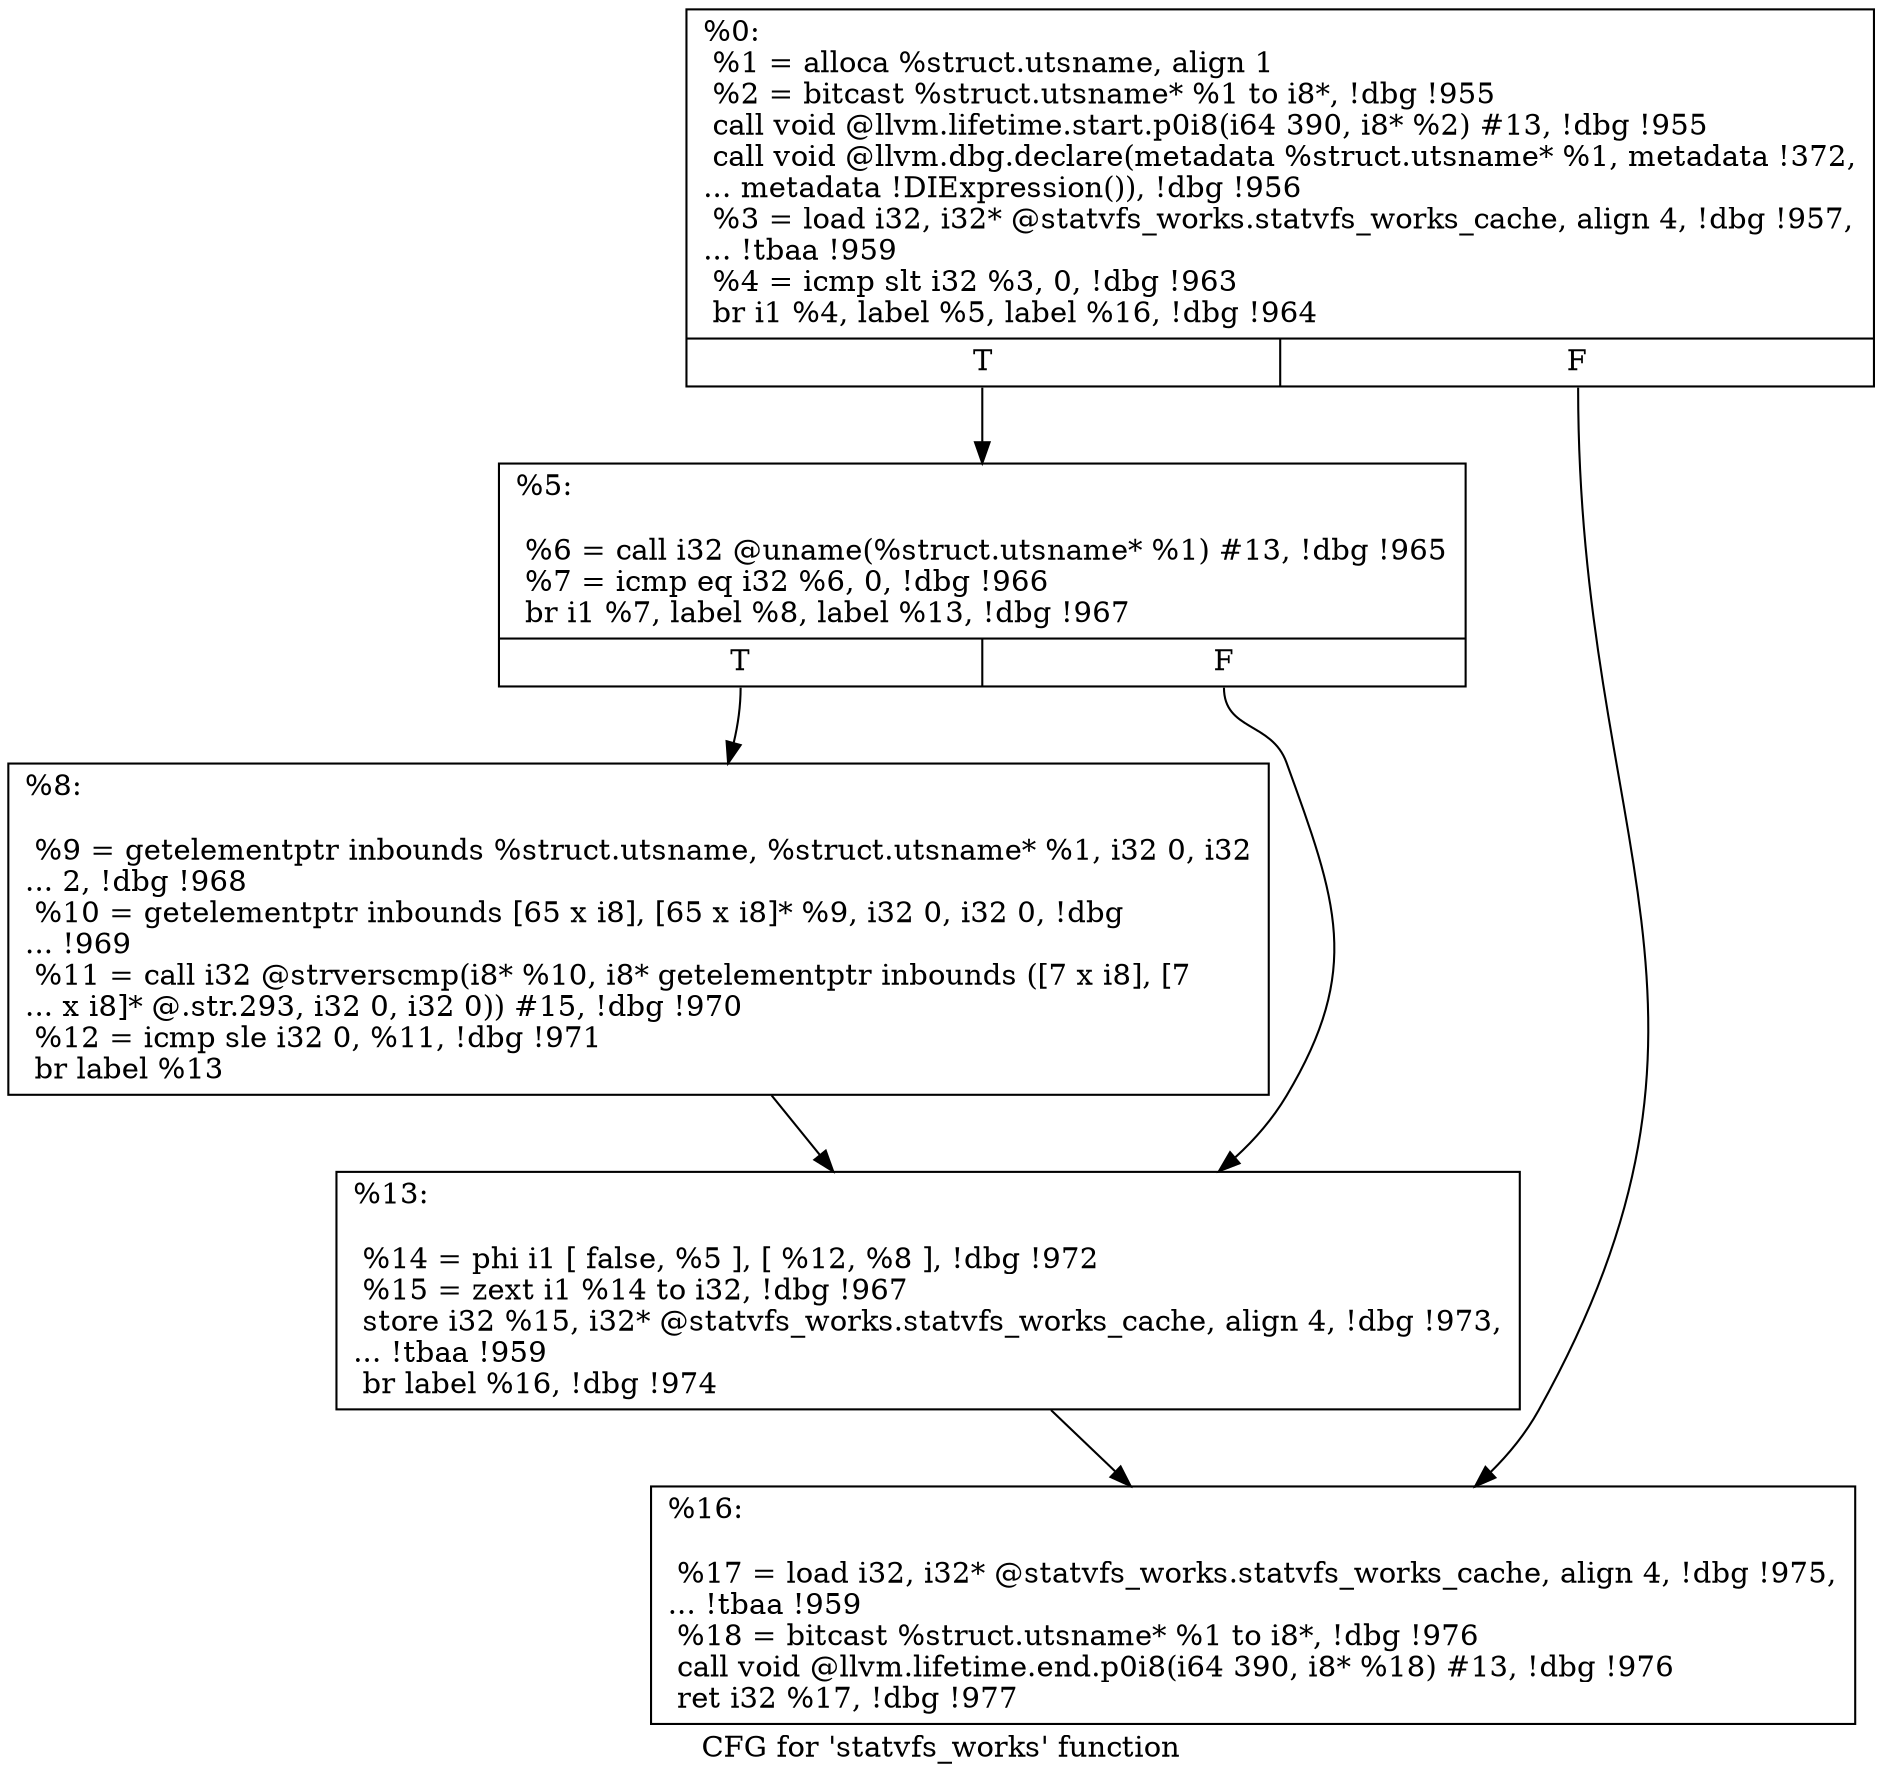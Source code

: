 digraph "CFG for 'statvfs_works' function" {
	label="CFG for 'statvfs_works' function";

	Node0x214ced0 [shape=record,label="{%0:\l  %1 = alloca %struct.utsname, align 1\l  %2 = bitcast %struct.utsname* %1 to i8*, !dbg !955\l  call void @llvm.lifetime.start.p0i8(i64 390, i8* %2) #13, !dbg !955\l  call void @llvm.dbg.declare(metadata %struct.utsname* %1, metadata !372,\l... metadata !DIExpression()), !dbg !956\l  %3 = load i32, i32* @statvfs_works.statvfs_works_cache, align 4, !dbg !957,\l... !tbaa !959\l  %4 = icmp slt i32 %3, 0, !dbg !963\l  br i1 %4, label %5, label %16, !dbg !964\l|{<s0>T|<s1>F}}"];
	Node0x214ced0:s0 -> Node0x214cf50;
	Node0x214ced0:s1 -> Node0x214d040;
	Node0x214cf50 [shape=record,label="{%5:\l\l  %6 = call i32 @uname(%struct.utsname* %1) #13, !dbg !965\l  %7 = icmp eq i32 %6, 0, !dbg !966\l  br i1 %7, label %8, label %13, !dbg !967\l|{<s0>T|<s1>F}}"];
	Node0x214cf50:s0 -> Node0x214cfa0;
	Node0x214cf50:s1 -> Node0x214cff0;
	Node0x214cfa0 [shape=record,label="{%8:\l\l  %9 = getelementptr inbounds %struct.utsname, %struct.utsname* %1, i32 0, i32\l... 2, !dbg !968\l  %10 = getelementptr inbounds [65 x i8], [65 x i8]* %9, i32 0, i32 0, !dbg\l... !969\l  %11 = call i32 @strverscmp(i8* %10, i8* getelementptr inbounds ([7 x i8], [7\l... x i8]* @.str.293, i32 0, i32 0)) #15, !dbg !970\l  %12 = icmp sle i32 0, %11, !dbg !971\l  br label %13\l}"];
	Node0x214cfa0 -> Node0x214cff0;
	Node0x214cff0 [shape=record,label="{%13:\l\l  %14 = phi i1 [ false, %5 ], [ %12, %8 ], !dbg !972\l  %15 = zext i1 %14 to i32, !dbg !967\l  store i32 %15, i32* @statvfs_works.statvfs_works_cache, align 4, !dbg !973,\l... !tbaa !959\l  br label %16, !dbg !974\l}"];
	Node0x214cff0 -> Node0x214d040;
	Node0x214d040 [shape=record,label="{%16:\l\l  %17 = load i32, i32* @statvfs_works.statvfs_works_cache, align 4, !dbg !975,\l... !tbaa !959\l  %18 = bitcast %struct.utsname* %1 to i8*, !dbg !976\l  call void @llvm.lifetime.end.p0i8(i64 390, i8* %18) #13, !dbg !976\l  ret i32 %17, !dbg !977\l}"];
}
